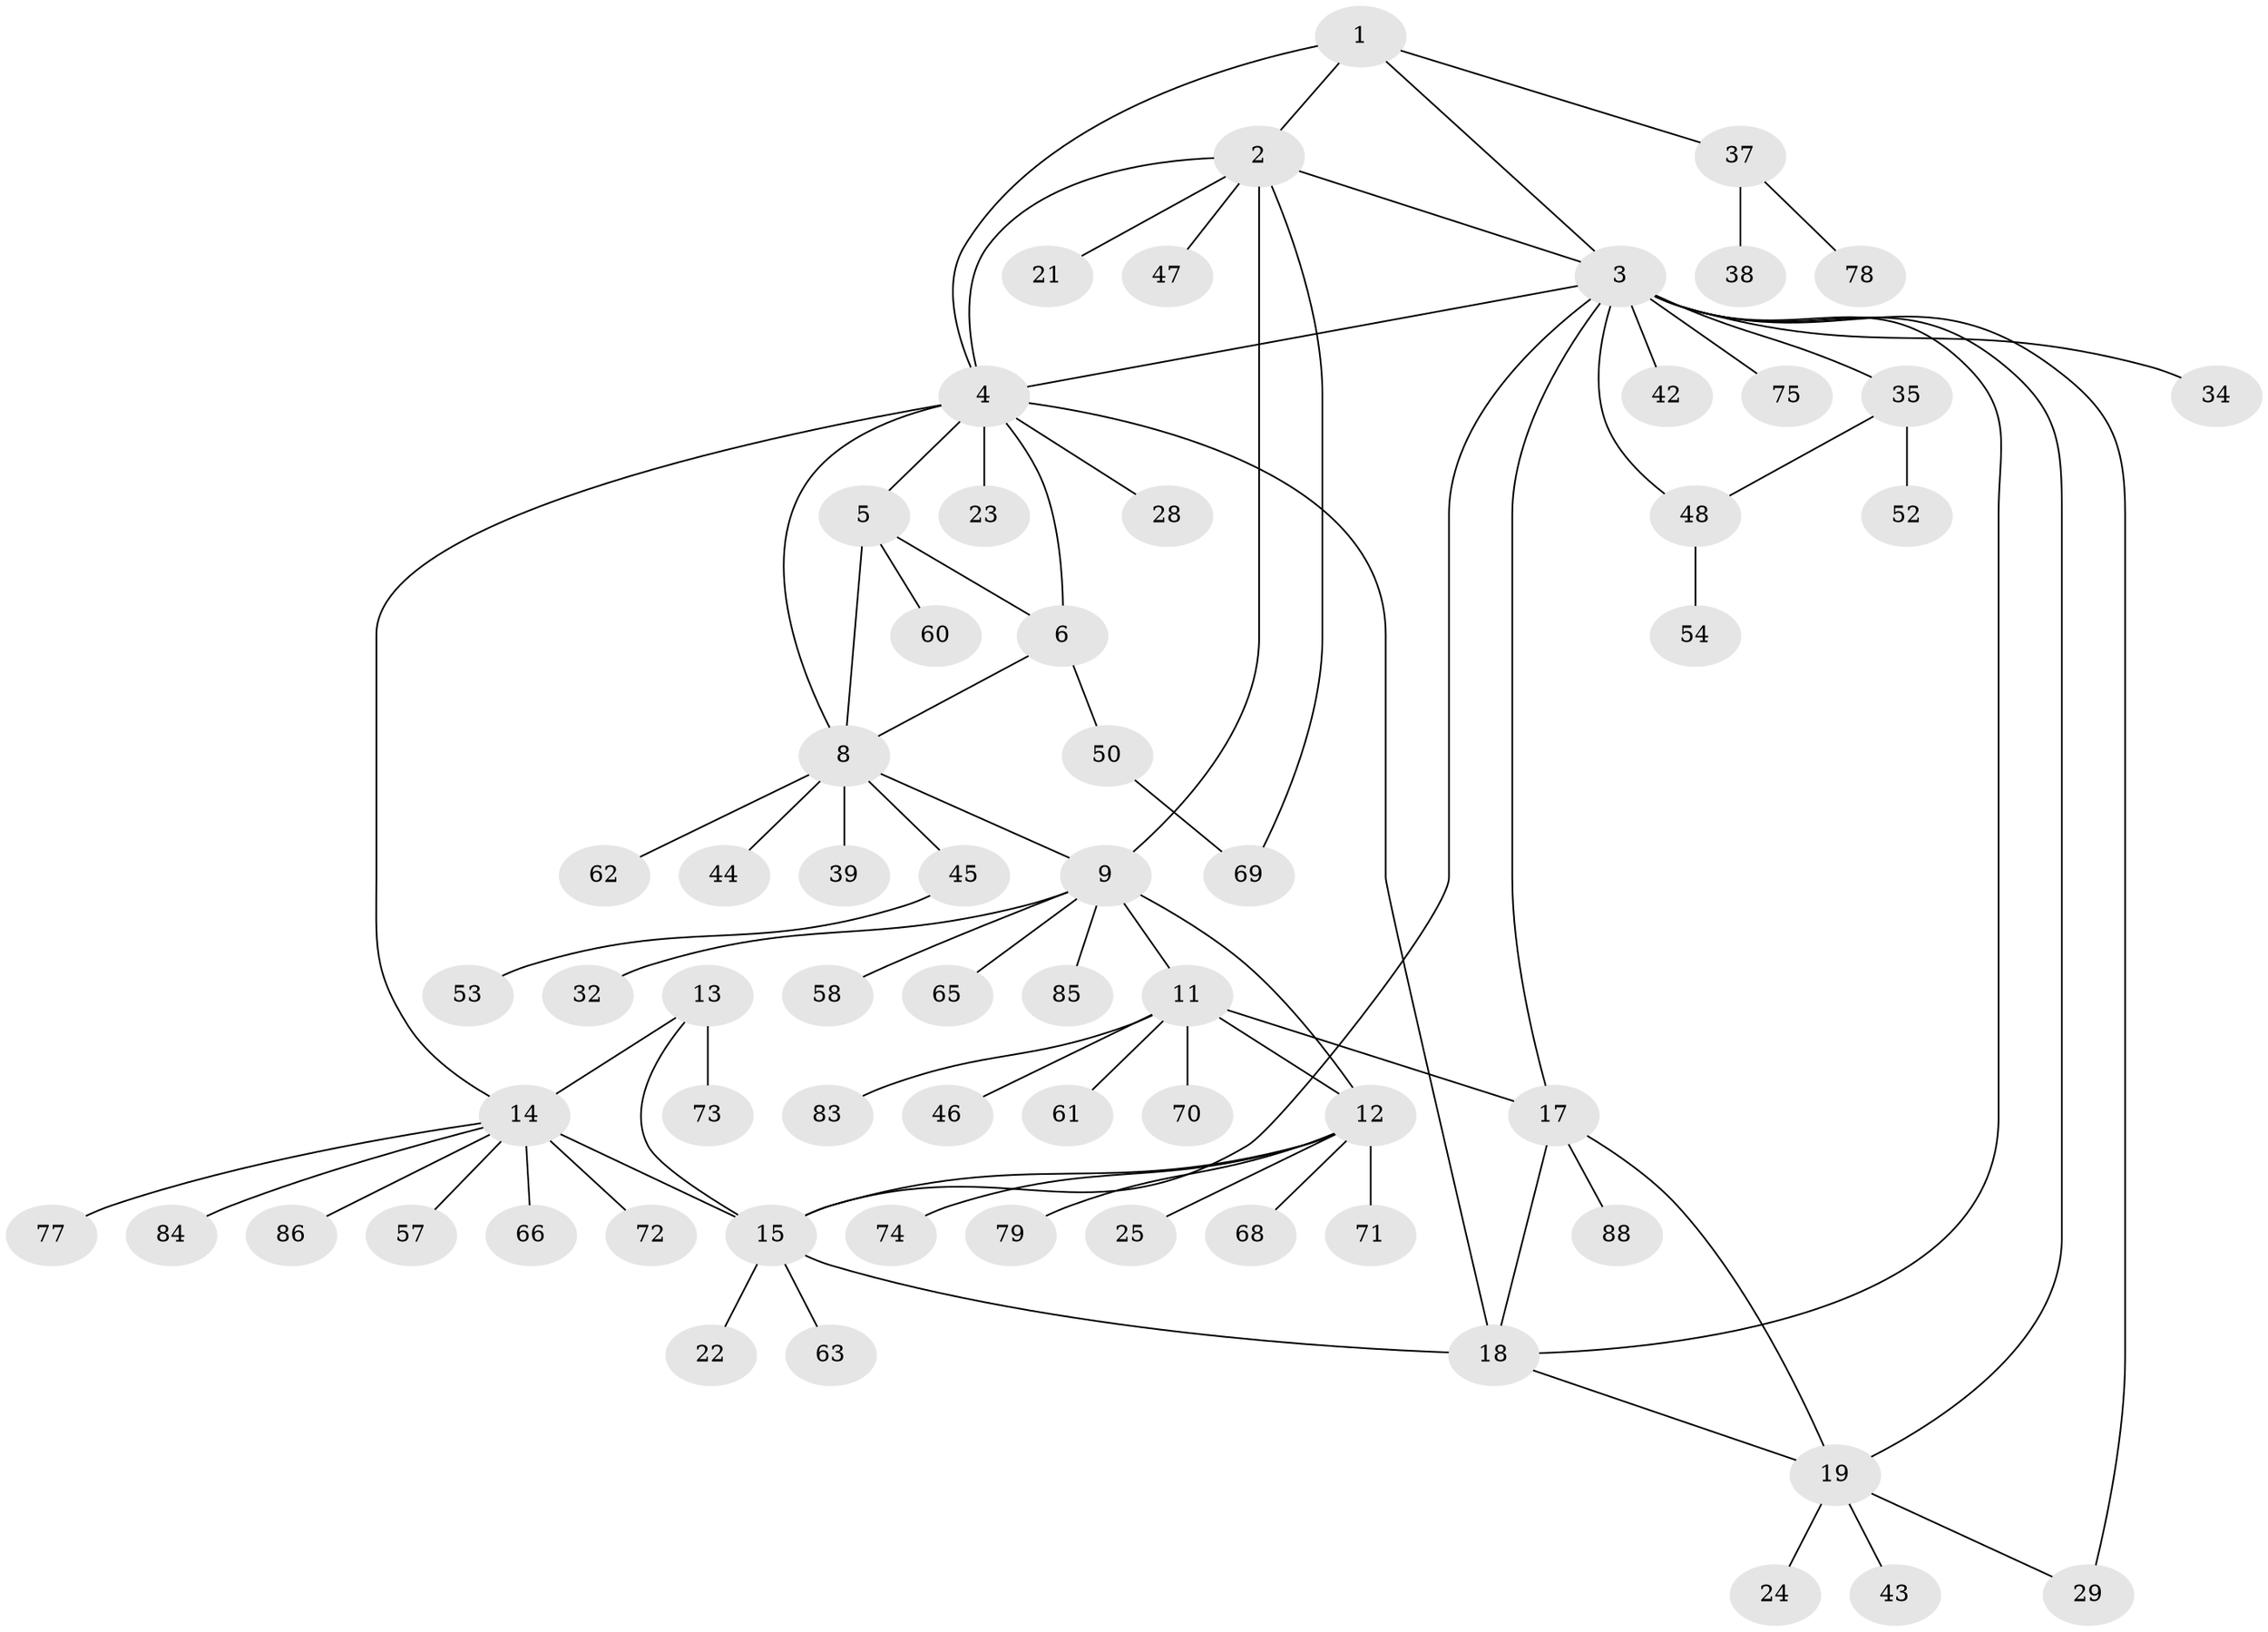 // Generated by graph-tools (version 1.1) at 2025/24/03/03/25 07:24:15]
// undirected, 64 vertices, 83 edges
graph export_dot {
graph [start="1"]
  node [color=gray90,style=filled];
  1 [super="+51"];
  2 [super="+80"];
  3 [super="+20"];
  4 [super="+7"];
  5 [super="+26"];
  6;
  8 [super="+31"];
  9 [super="+10"];
  11 [super="+30"];
  12 [super="+27"];
  13 [super="+55"];
  14 [super="+16"];
  15 [super="+87"];
  17 [super="+81"];
  18 [super="+59"];
  19 [super="+36"];
  21 [super="+76"];
  22;
  23;
  24 [super="+33"];
  25;
  28;
  29 [super="+40"];
  32;
  34;
  35 [super="+49"];
  37;
  38 [super="+56"];
  39 [super="+41"];
  42;
  43;
  44 [super="+67"];
  45 [super="+64"];
  46;
  47;
  48;
  50 [super="+82"];
  52;
  53;
  54;
  57;
  58;
  60;
  61;
  62;
  63;
  65;
  66;
  68;
  69;
  70;
  71;
  72;
  73;
  74;
  75;
  77;
  78;
  79;
  83;
  84;
  85;
  86;
  88;
  1 -- 2;
  1 -- 3;
  1 -- 4;
  1 -- 37;
  2 -- 3;
  2 -- 4;
  2 -- 21;
  2 -- 47;
  2 -- 69;
  2 -- 9;
  3 -- 4;
  3 -- 15;
  3 -- 48;
  3 -- 29;
  3 -- 34;
  3 -- 35;
  3 -- 42;
  3 -- 75;
  3 -- 17;
  3 -- 18;
  3 -- 19;
  4 -- 5;
  4 -- 6;
  4 -- 8;
  4 -- 14;
  4 -- 18 [weight=2];
  4 -- 23;
  4 -- 28;
  5 -- 6;
  5 -- 8;
  5 -- 60;
  6 -- 8;
  6 -- 50;
  8 -- 9;
  8 -- 39;
  8 -- 45;
  8 -- 44;
  8 -- 62;
  9 -- 11 [weight=2];
  9 -- 12 [weight=2];
  9 -- 65;
  9 -- 32;
  9 -- 85;
  9 -- 58;
  11 -- 12;
  11 -- 17;
  11 -- 46;
  11 -- 61;
  11 -- 70;
  11 -- 83;
  12 -- 15;
  12 -- 25;
  12 -- 68;
  12 -- 71;
  12 -- 79;
  12 -- 74;
  13 -- 14 [weight=2];
  13 -- 15;
  13 -- 73;
  14 -- 15 [weight=2];
  14 -- 66;
  14 -- 72;
  14 -- 77;
  14 -- 86;
  14 -- 84;
  14 -- 57;
  15 -- 18;
  15 -- 22;
  15 -- 63;
  17 -- 18;
  17 -- 19;
  17 -- 88;
  18 -- 19;
  19 -- 24;
  19 -- 29;
  19 -- 43;
  35 -- 48;
  35 -- 52;
  37 -- 38;
  37 -- 78;
  45 -- 53;
  48 -- 54;
  50 -- 69;
}
